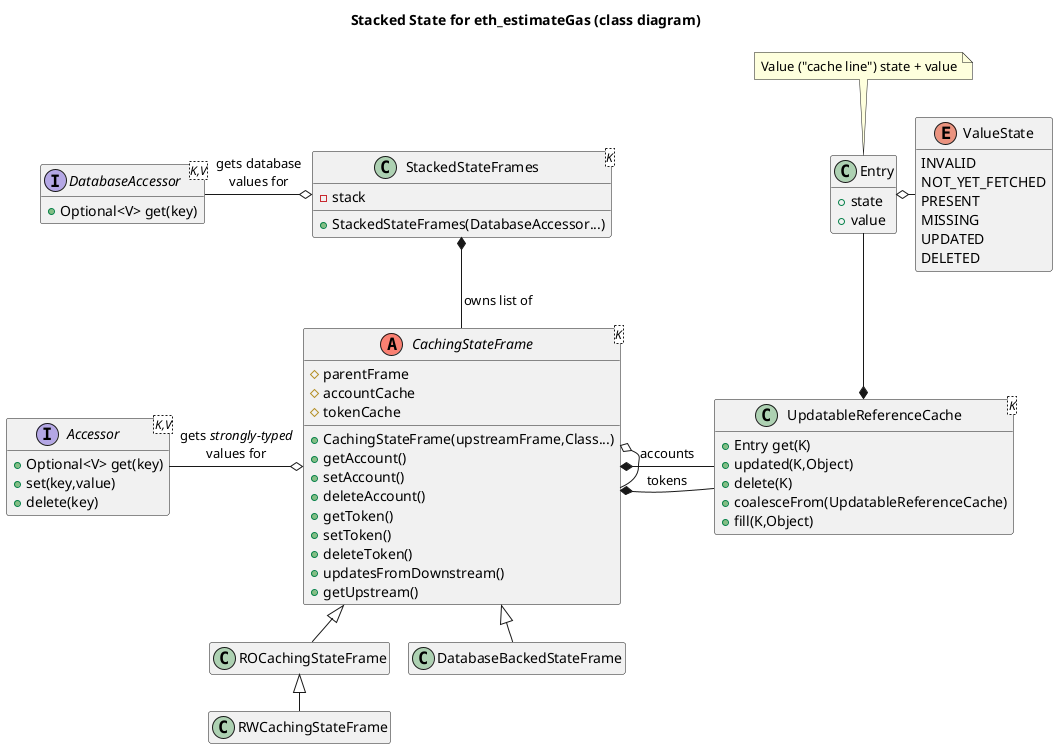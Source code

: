 @startuml
!pragma layout smetana
title Stacked State for eth_estimateGas (class diagram)
hide empty members

enum ValueState {
  INVALID
  NOT_YET_FETCHED
  PRESENT
  MISSING
  UPDATED
  DELETED
}

class Entry {
   +state
   +value
}
note top of Entry: Value ("cache line") state + value

class UpdatableReferenceCache<K> {
  +Entry get(K)
  +updated(K,Object)
  +delete(K)
  +coalesceFrom(UpdatableReferenceCache)
  +fill(K,Object)
}

abstract CachingStateFrame<K> <<(A,salmon)>> {
  #parentFrame
  #accountCache
  #tokenCache
  +CachingStateFrame(upstreamFrame,Class...)
  +getAccount()
  +setAccount()
  +deleteAccount()
  +getToken()
  +setToken()
  +deleteToken()
  +updatesFromDownstream()
  +getUpstream()
}

interface Accessor<K,V> {
  +Optional<V> get(key)
  +set(key,value)
  +delete(key)
}

interface DatabaseAccessor<K,V> {
  +Optional<V> get(key)
}

class StackedStateFrames<K> {
  -stack
  +StackedStateFrames(DatabaseAccessor...)
}

Entry::state o-right- ValueState
UpdatableReferenceCache::get *-up- Entry

StackedStateFrames::stack *-- CachingStateFrame : owns list of
CachingStateFrame::parentFrame o- CachingStateFrame
CachingStateFrame::accountCache *- UpdatableReferenceCache : accounts
CachingStateFrame::tokenCache *- UpdatableReferenceCache : tokens
ROCachingStateFrame <|-- RWCachingStateFrame
CachingStateFrame <|-- ROCachingStateFrame
CachingStateFrame <|-- DatabaseBackedStateFrame
CachingStateFrame o-left- Accessor : gets //strongly-typed//\nvalues for
StackedStateFrames::StackedStateFrames o-left- DatabaseAccessor : gets database\nvalues for

skinparam groupInheritance 2
@enduml
